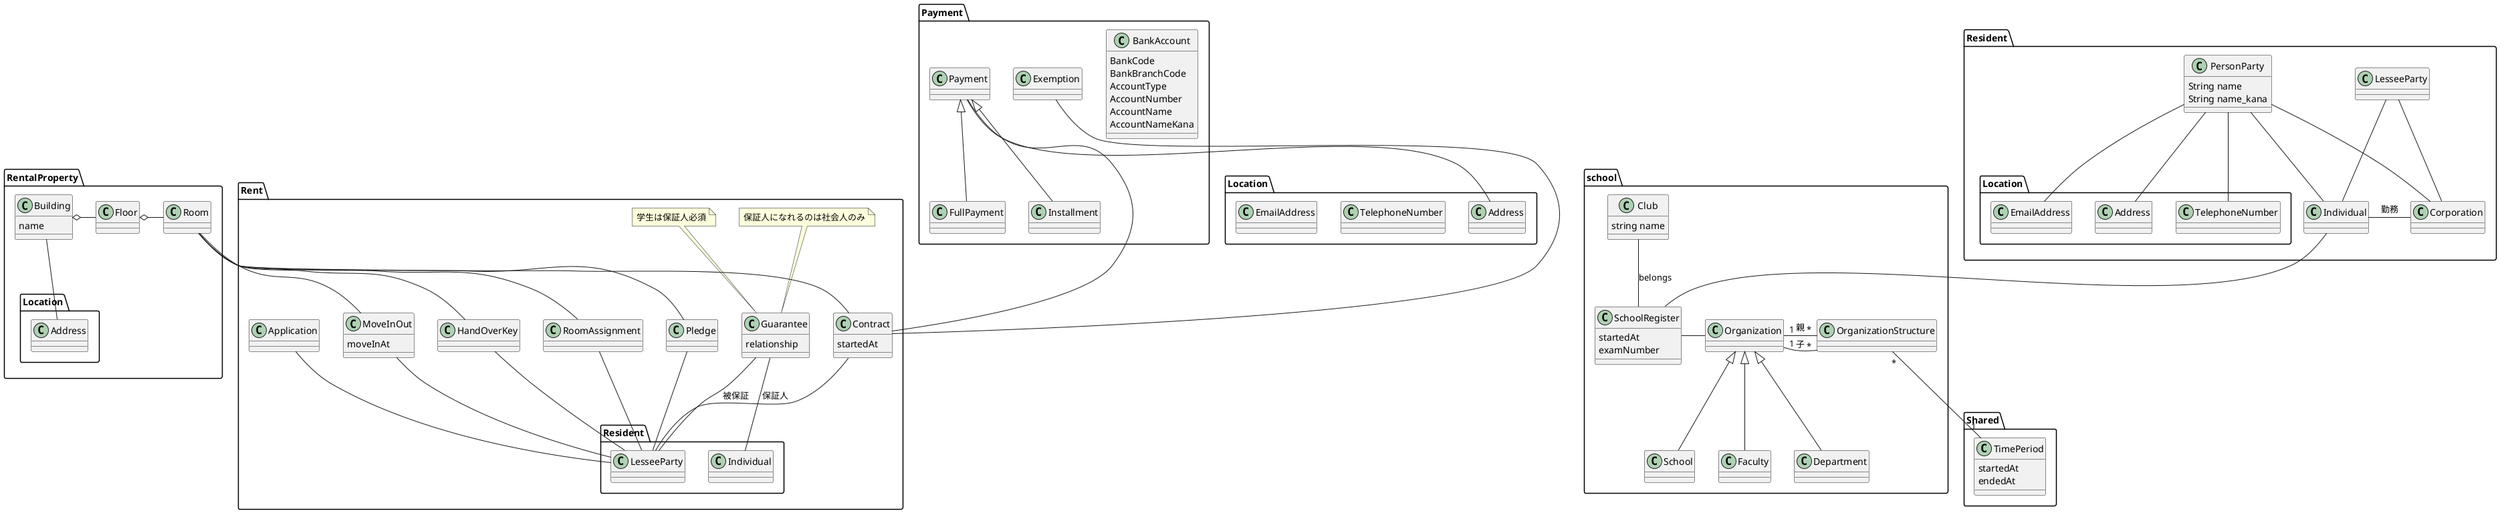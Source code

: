 @startuml
package Shared {
  class TimePeriod {
    startedAt
    endedAt
  }
}
package RentalProperty{
  class Building {
    name
  }
  class Floor
  class Room
  Building o- Floor
  Floor o- Room
  Building -- Location.Address
}
package Rent {
  class Contract {
    startedAt
  }
  class Pledge
  class Guarantee {
    relationship
  }
  note top of Guarantee: 保証人になれるのは社会人のみ
  note top of Guarantee: 学生は保証人必須
  class Application
  class MoveInOut {
    moveInAt
  }
  class HandOverKey
  class RoomAssignment
  Room -- Contract
  Contract -- Resident.LesseeParty
  Room -- Pledge
  Pledge -- Resident.LesseeParty
  Room -- MoveInOut
  MoveInOut -- Resident.LesseeParty
  Room -- HandOverKey
  HandOverKey -- Resident.LesseeParty
  Room -- RoomAssignment
  RoomAssignment -- Resident.LesseeParty
  Application -- Resident.LesseeParty
  Guarantee -- Resident.LesseeParty:被保証
  Guarantee -- Resident.Individual: 保証人
}
package Resident{
  class LesseeParty
  class PersonParty {
    String name
    String name_kana
  }
  class Corporation
  class Individual

  LesseeParty -- Individual
  LesseeParty -- Corporation
  PersonParty -- Individual
  PersonParty -- Corporation
  PersonParty -- Location.EmailAddress
  PersonParty -- Location.Address
  PersonParty -- Location.TelephoneNumber
  Individual - Corporation :勤務
}
package Location{
  class Address
  class TelephoneNumber
  class EmailAddress
}

package Payment {
  class BankAccount {
    BankCode
    BankBranchCode
    AccountType
    AccountNumber
    AccountName
    AccountNameKana
  }
  class Payment
  class Exemption
  class FullPayment
  class Installment
  Payment --- Contract
  Exemption -- Contract
  Payment <|-- FullPayment
  Payment <|-- Installment
  Payment -- Location.Address
}

package school {
  class SchoolRegister {
    startedAt
    examNumber
  }
  class OrganizationStructure
  class Organization
  class School
  class Faculty
  class Department
  class Club {
    string name
  }
  Organization <|-- School
  Organization <|-- Faculty
  Organization <|-- Department
  OrganizationStructure "*" -right- "1" Organization :親
  OrganizationStructure "*" -right- "1" Organization :子
  OrganizationStructure "*" -down- "1" TimePeriod
  Resident.Individual -- SchoolRegister
  SchoolRegister - Organization
  Club -- SchoolRegister :belongs
}

@enduml